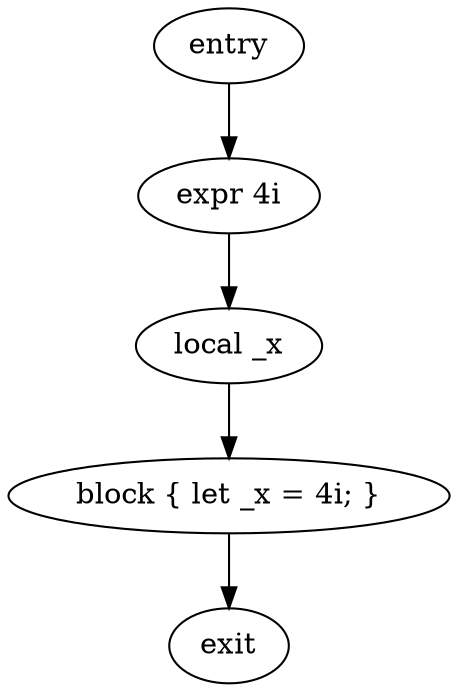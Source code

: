 digraph block {
    N0[label="entry"];
    N1[label="exit"];
    N2[label="expr 4i"];
    N3[label="local _x"];
    N4[label="block { let _x = 4i; }"];
    N0 -> N2;
    N2 -> N3;
    N3 -> N4;
    N4 -> N1;
}
